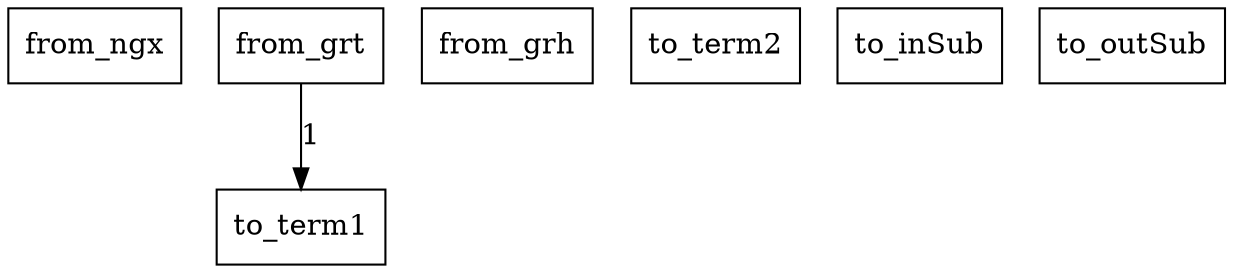 digraph {
    graph [rankdir=TB
          ,bgcolor=transparent];
    node [shape=box
         ,fillcolor=white
         ,style=filled];
    0 [label=<from_ngx>];
    1 [label=<from_grt>];
    2 [label=<from_grh>];
    3 [label=<to_term1>];
    4 [label=<to_term2>];
    5 [label=<to_inSub>];
    6 [label=<to_outSub>];
    1 -> 3 [label=1];
}